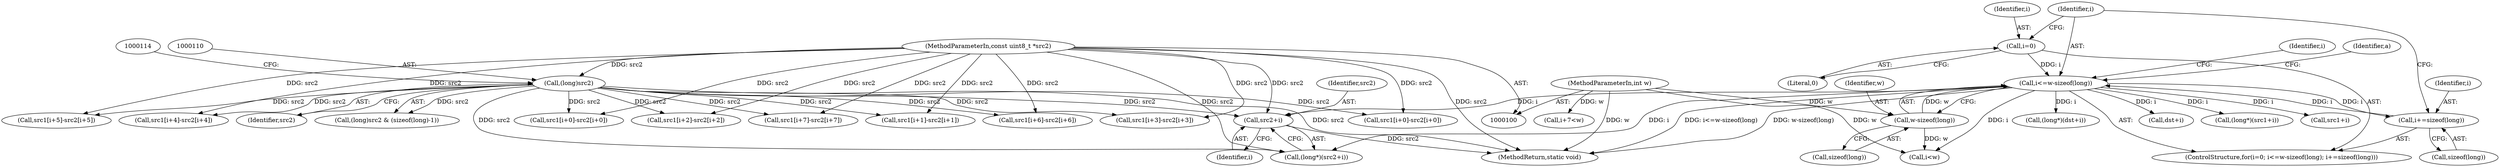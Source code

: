 digraph "0_FFmpeg_454a11a1c9c686c78aa97954306fb63453299760_0@pointer" {
"1000297" [label="(Call,src2+i)"];
"1000109" [label="(Call,(long)src2)"];
"1000103" [label="(MethodParameterIn,const uint8_t *src2)"];
"1000271" [label="(Call,i<=w-sizeof(long))"];
"1000268" [label="(Call,i=0)"];
"1000277" [label="(Call,i+=sizeof(long))"];
"1000273" [label="(Call,w-sizeof(long))"];
"1000104" [label="(MethodParameterIn,int w)"];
"1000267" [label="(ControlStructure,for(i=0; i<=w-sizeof(long); i+=sizeof(long)))"];
"1000275" [label="(Call,sizeof(long))"];
"1000284" [label="(Identifier,a)"];
"1000269" [label="(Identifier,i)"];
"1000103" [label="(MethodParameterIn,const uint8_t *src2)"];
"1000221" [label="(Call,src1[i+5]-src2[i+5])"];
"1000104" [label="(MethodParameterIn,int w)"];
"1000111" [label="(Identifier,src2)"];
"1000298" [label="(Identifier,src2)"];
"1000153" [label="(Call,src1[i+1]-src2[i+1])"];
"1000302" [label="(Call,(long*)(dst+i))"];
"1000272" [label="(Identifier,i)"];
"1000324" [label="(Identifier,i)"];
"1000136" [label="(Call,src1[i+0]-src2[i+0])"];
"1000255" [label="(Call,src1[i+7]-src2[i+7])"];
"1000121" [label="(Call,i+7<w)"];
"1000279" [label="(Call,sizeof(long))"];
"1000187" [label="(Call,src1[i+3]-src2[i+3])"];
"1000345" [label="(MethodReturn,static void)"];
"1000299" [label="(Identifier,i)"];
"1000109" [label="(Call,(long)src2)"];
"1000271" [label="(Call,i<=w-sizeof(long))"];
"1000304" [label="(Call,dst+i)"];
"1000278" [label="(Identifier,i)"];
"1000238" [label="(Call,src1[i+6]-src2[i+6])"];
"1000170" [label="(Call,src1[i+2]-src2[i+2])"];
"1000277" [label="(Call,i+=sizeof(long))"];
"1000270" [label="(Literal,0)"];
"1000334" [label="(Call,src1[i+0]-src2[i+0])"];
"1000297" [label="(Call,src2+i)"];
"1000286" [label="(Call,(long*)(src1+i))"];
"1000108" [label="(Call,(long)src2 & (sizeof(long)-1))"];
"1000273" [label="(Call,w-sizeof(long))"];
"1000295" [label="(Call,(long*)(src2+i))"];
"1000268" [label="(Call,i=0)"];
"1000204" [label="(Call,src1[i+4]-src2[i+4])"];
"1000274" [label="(Identifier,w)"];
"1000323" [label="(Call,i<w)"];
"1000288" [label="(Call,src1+i)"];
"1000297" -> "1000295"  [label="AST: "];
"1000297" -> "1000299"  [label="CFG: "];
"1000298" -> "1000297"  [label="AST: "];
"1000299" -> "1000297"  [label="AST: "];
"1000295" -> "1000297"  [label="CFG: "];
"1000297" -> "1000345"  [label="DDG: src2"];
"1000109" -> "1000297"  [label="DDG: src2"];
"1000103" -> "1000297"  [label="DDG: src2"];
"1000271" -> "1000297"  [label="DDG: i"];
"1000109" -> "1000108"  [label="AST: "];
"1000109" -> "1000111"  [label="CFG: "];
"1000110" -> "1000109"  [label="AST: "];
"1000111" -> "1000109"  [label="AST: "];
"1000114" -> "1000109"  [label="CFG: "];
"1000109" -> "1000345"  [label="DDG: src2"];
"1000109" -> "1000108"  [label="DDG: src2"];
"1000103" -> "1000109"  [label="DDG: src2"];
"1000109" -> "1000136"  [label="DDG: src2"];
"1000109" -> "1000153"  [label="DDG: src2"];
"1000109" -> "1000170"  [label="DDG: src2"];
"1000109" -> "1000187"  [label="DDG: src2"];
"1000109" -> "1000204"  [label="DDG: src2"];
"1000109" -> "1000221"  [label="DDG: src2"];
"1000109" -> "1000238"  [label="DDG: src2"];
"1000109" -> "1000255"  [label="DDG: src2"];
"1000109" -> "1000295"  [label="DDG: src2"];
"1000109" -> "1000334"  [label="DDG: src2"];
"1000103" -> "1000100"  [label="AST: "];
"1000103" -> "1000345"  [label="DDG: src2"];
"1000103" -> "1000136"  [label="DDG: src2"];
"1000103" -> "1000153"  [label="DDG: src2"];
"1000103" -> "1000170"  [label="DDG: src2"];
"1000103" -> "1000187"  [label="DDG: src2"];
"1000103" -> "1000204"  [label="DDG: src2"];
"1000103" -> "1000221"  [label="DDG: src2"];
"1000103" -> "1000238"  [label="DDG: src2"];
"1000103" -> "1000255"  [label="DDG: src2"];
"1000103" -> "1000295"  [label="DDG: src2"];
"1000103" -> "1000334"  [label="DDG: src2"];
"1000271" -> "1000267"  [label="AST: "];
"1000271" -> "1000273"  [label="CFG: "];
"1000272" -> "1000271"  [label="AST: "];
"1000273" -> "1000271"  [label="AST: "];
"1000284" -> "1000271"  [label="CFG: "];
"1000324" -> "1000271"  [label="CFG: "];
"1000271" -> "1000345"  [label="DDG: w-sizeof(long)"];
"1000271" -> "1000345"  [label="DDG: i<=w-sizeof(long)"];
"1000268" -> "1000271"  [label="DDG: i"];
"1000277" -> "1000271"  [label="DDG: i"];
"1000273" -> "1000271"  [label="DDG: w"];
"1000271" -> "1000277"  [label="DDG: i"];
"1000271" -> "1000286"  [label="DDG: i"];
"1000271" -> "1000288"  [label="DDG: i"];
"1000271" -> "1000295"  [label="DDG: i"];
"1000271" -> "1000302"  [label="DDG: i"];
"1000271" -> "1000304"  [label="DDG: i"];
"1000271" -> "1000323"  [label="DDG: i"];
"1000268" -> "1000267"  [label="AST: "];
"1000268" -> "1000270"  [label="CFG: "];
"1000269" -> "1000268"  [label="AST: "];
"1000270" -> "1000268"  [label="AST: "];
"1000272" -> "1000268"  [label="CFG: "];
"1000277" -> "1000267"  [label="AST: "];
"1000277" -> "1000279"  [label="CFG: "];
"1000278" -> "1000277"  [label="AST: "];
"1000279" -> "1000277"  [label="AST: "];
"1000272" -> "1000277"  [label="CFG: "];
"1000273" -> "1000275"  [label="CFG: "];
"1000274" -> "1000273"  [label="AST: "];
"1000275" -> "1000273"  [label="AST: "];
"1000104" -> "1000273"  [label="DDG: w"];
"1000273" -> "1000323"  [label="DDG: w"];
"1000104" -> "1000100"  [label="AST: "];
"1000104" -> "1000345"  [label="DDG: w"];
"1000104" -> "1000121"  [label="DDG: w"];
"1000104" -> "1000323"  [label="DDG: w"];
}
